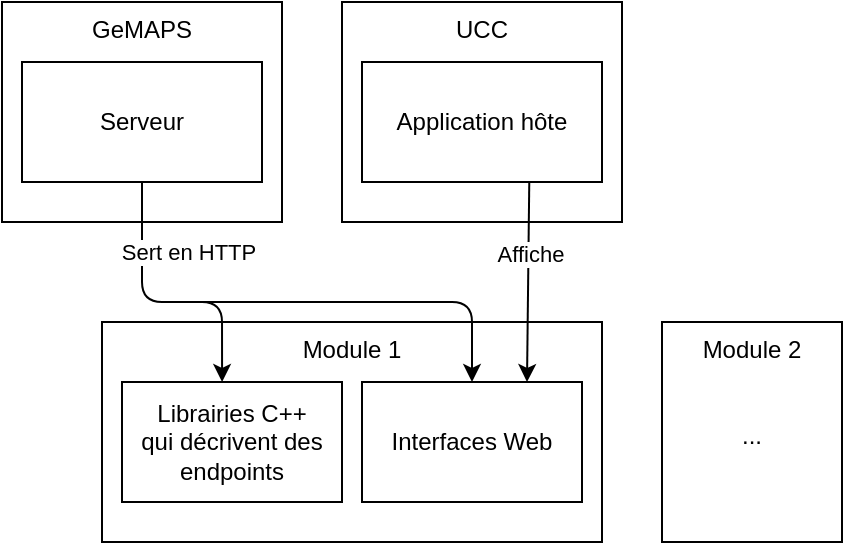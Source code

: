 <mxfile>
    <diagram id="P_Bf8AerIVrMlVetpLA7" name="Page-1">
        <mxGraphModel dx="581" dy="916" grid="1" gridSize="10" guides="1" tooltips="1" connect="1" arrows="1" fold="1" page="1" pageScale="1" pageWidth="850" pageHeight="1100" math="0" shadow="0">
            <root>
                <mxCell id="0"/>
                <mxCell id="1" parent="0"/>
                <mxCell id="30" value="GeMAPS" style="whiteSpace=wrap;html=1;verticalAlign=top;" vertex="1" parent="1">
                    <mxGeometry x="140" y="170" width="140" height="110" as="geometry"/>
                </mxCell>
                <mxCell id="29" value="UCC" style="whiteSpace=wrap;html=1;verticalAlign=top;" vertex="1" parent="1">
                    <mxGeometry x="310" y="170" width="140" height="110" as="geometry"/>
                </mxCell>
                <mxCell id="9" value="Module 1" style="whiteSpace=wrap;html=1;verticalAlign=top;" vertex="1" parent="1">
                    <mxGeometry x="190" y="330" width="250" height="110" as="geometry"/>
                </mxCell>
                <mxCell id="19" style="edgeStyle=none;html=1;entryX=0.75;entryY=0;entryDx=0;entryDy=0;exitX=0.697;exitY=0.993;exitDx=0;exitDy=0;exitPerimeter=0;" edge="1" parent="1" source="2" target="11">
                    <mxGeometry relative="1" as="geometry">
                        <Array as="points"/>
                    </mxGeometry>
                </mxCell>
                <mxCell id="20" value="Affiche" style="edgeLabel;html=1;align=center;verticalAlign=middle;resizable=0;points=[];" vertex="1" connectable="0" parent="19">
                    <mxGeometry x="-0.282" y="1" relative="1" as="geometry">
                        <mxPoint as="offset"/>
                    </mxGeometry>
                </mxCell>
                <mxCell id="2" value="Application hôte" style="whiteSpace=wrap;html=1;" vertex="1" parent="1">
                    <mxGeometry x="320" y="200" width="120" height="60" as="geometry"/>
                </mxCell>
                <mxCell id="14" style="edgeStyle=none;html=1;" edge="1" parent="1" source="3" target="11">
                    <mxGeometry relative="1" as="geometry">
                        <Array as="points">
                            <mxPoint x="210" y="320"/>
                            <mxPoint x="375" y="320"/>
                        </Array>
                    </mxGeometry>
                </mxCell>
                <mxCell id="28" value="Sert en HTTP" style="edgeLabel;html=1;align=center;verticalAlign=middle;resizable=0;points=[];" vertex="1" connectable="0" parent="14">
                    <mxGeometry x="0.142" y="1" relative="1" as="geometry">
                        <mxPoint x="-69" y="-24" as="offset"/>
                    </mxGeometry>
                </mxCell>
                <mxCell id="33" style="edgeStyle=none;html=1;entryX=0.455;entryY=0;entryDx=0;entryDy=0;entryPerimeter=0;" edge="1" parent="1" target="10">
                    <mxGeometry relative="1" as="geometry">
                        <mxPoint x="220" y="320" as="sourcePoint"/>
                        <Array as="points">
                            <mxPoint x="250" y="320"/>
                        </Array>
                    </mxGeometry>
                </mxCell>
                <mxCell id="3" value="Serveur" style="whiteSpace=wrap;html=1;" vertex="1" parent="1">
                    <mxGeometry x="150" y="200" width="120" height="60" as="geometry"/>
                </mxCell>
                <mxCell id="10" value="Librairies C++&lt;br&gt;qui décrivent des endpoints" style="whiteSpace=wrap;html=1;" vertex="1" parent="1">
                    <mxGeometry x="200" y="360" width="110" height="60" as="geometry"/>
                </mxCell>
                <mxCell id="11" value="Interfaces Web" style="whiteSpace=wrap;html=1;" vertex="1" parent="1">
                    <mxGeometry x="320" y="360" width="110" height="60" as="geometry"/>
                </mxCell>
                <mxCell id="21" value="Module 2&lt;br&gt;&lt;br&gt;&lt;br&gt;..." style="whiteSpace=wrap;html=1;verticalAlign=top;" vertex="1" parent="1">
                    <mxGeometry x="470" y="330" width="90" height="110" as="geometry"/>
                </mxCell>
            </root>
        </mxGraphModel>
    </diagram>
</mxfile>